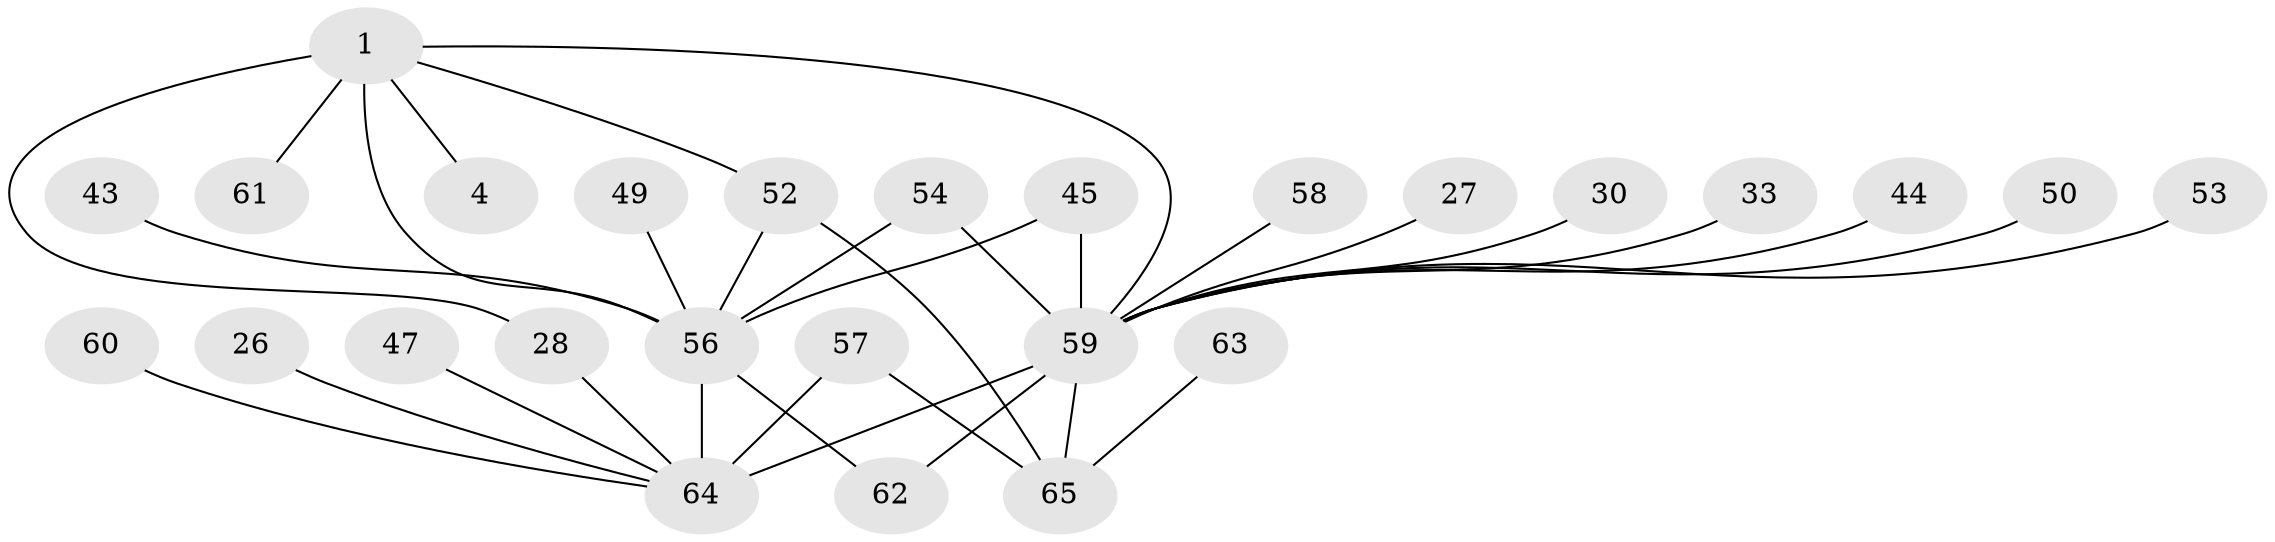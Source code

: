 // original degree distribution, {17: 0.015384615384615385, 3: 0.1076923076923077, 8: 0.03076923076923077, 1: 0.4, 12: 0.015384615384615385, 10: 0.015384615384615385, 6: 0.015384615384615385, 13: 0.015384615384615385, 7: 0.03076923076923077, 2: 0.24615384615384617, 5: 0.07692307692307693, 4: 0.03076923076923077}
// Generated by graph-tools (version 1.1) at 2025/51/03/04/25 21:51:59]
// undirected, 26 vertices, 33 edges
graph export_dot {
graph [start="1"]
  node [color=gray90,style=filled];
  1;
  4;
  26;
  27;
  28;
  30;
  33;
  43;
  44;
  45;
  47;
  49;
  50;
  52 [super="+12+21+23"];
  53;
  54 [super="+34"];
  56 [super="+20+51+13+48"];
  57;
  58 [super="+40"];
  59 [super="+5+42+55"];
  60;
  61;
  62 [super="+18+36"];
  63;
  64 [super="+6+32+46+41"];
  65 [super="+22+39"];
  1 -- 4;
  1 -- 28;
  1 -- 59 [weight=5];
  1 -- 61;
  1 -- 56 [weight=7];
  1 -- 52 [weight=2];
  26 -- 64;
  27 -- 59;
  28 -- 64;
  30 -- 59;
  33 -- 59;
  43 -- 56 [weight=2];
  44 -- 59;
  45 -- 59 [weight=2];
  45 -- 56;
  47 -- 64;
  49 -- 56;
  50 -- 59;
  52 -- 65 [weight=2];
  52 -- 56;
  53 -- 59;
  54 -- 59;
  54 -- 56;
  56 -- 64 [weight=4];
  56 -- 62 [weight=2];
  57 -- 65;
  57 -- 64;
  58 -- 59;
  59 -- 64 [weight=6];
  59 -- 62 [weight=2];
  59 -- 65 [weight=2];
  60 -- 64;
  63 -- 65;
}
